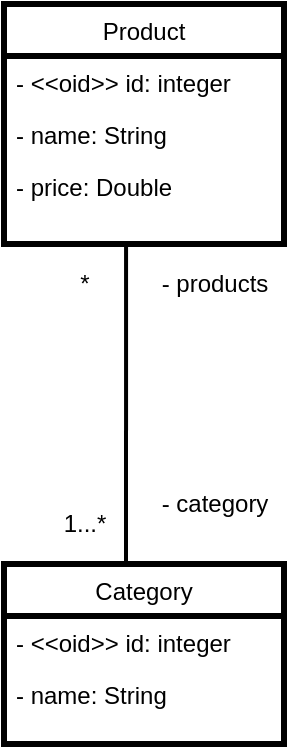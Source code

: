<mxfile version="14.6.13" type="device"><diagram id="C5RBs43oDa-KdzZeNtuy" name="Page-1"><mxGraphModel dx="946" dy="672" grid="1" gridSize="10" guides="1" tooltips="1" connect="1" arrows="1" fold="1" page="1" pageScale="1" pageWidth="827" pageHeight="1169" background="#ffffff" math="0" shadow="0"><root><mxCell id="WIyWlLk6GJQsqaUBKTNV-0"/><mxCell id="WIyWlLk6GJQsqaUBKTNV-1" parent="WIyWlLk6GJQsqaUBKTNV-0"/><mxCell id="ZbRXtXfejmkXmlPKjiwH-16" value="Product" style="swimlane;fontStyle=0;childLayout=stackLayout;horizontal=1;startSize=26;fillColor=none;horizontalStack=0;resizeParent=1;resizeParentMax=0;resizeLast=0;collapsible=1;marginBottom=0;strokeWidth=3;" vertex="1" parent="WIyWlLk6GJQsqaUBKTNV-1"><mxGeometry x="20" y="50" width="140" height="120" as="geometry"/></mxCell><mxCell id="ZbRXtXfejmkXmlPKjiwH-17" value="- &lt;&lt;oid&gt;&gt; id: integer" style="text;strokeColor=none;fillColor=none;align=left;verticalAlign=top;spacingLeft=4;spacingRight=4;overflow=hidden;rotatable=0;points=[[0,0.5],[1,0.5]];portConstraint=eastwest;" vertex="1" parent="ZbRXtXfejmkXmlPKjiwH-16"><mxGeometry y="26" width="140" height="26" as="geometry"/></mxCell><mxCell id="ZbRXtXfejmkXmlPKjiwH-18" value="- name: String " style="text;strokeColor=none;fillColor=none;align=left;verticalAlign=top;spacingLeft=4;spacingRight=4;overflow=hidden;rotatable=0;points=[[0,0.5],[1,0.5]];portConstraint=eastwest;" vertex="1" parent="ZbRXtXfejmkXmlPKjiwH-16"><mxGeometry y="52" width="140" height="26" as="geometry"/></mxCell><mxCell id="ZbRXtXfejmkXmlPKjiwH-19" value="- price: Double" style="text;align=left;verticalAlign=top;spacingLeft=4;spacingRight=4;overflow=hidden;rotatable=0;points=[[0,0.5],[1,0.5]];portConstraint=eastwest;" vertex="1" parent="ZbRXtXfejmkXmlPKjiwH-16"><mxGeometry y="78" width="140" height="42" as="geometry"/></mxCell><mxCell id="ZbRXtXfejmkXmlPKjiwH-21" value="Category" style="swimlane;fontStyle=0;childLayout=stackLayout;horizontal=1;startSize=26;fillColor=none;horizontalStack=0;resizeParent=1;resizeParentMax=0;resizeLast=0;collapsible=1;marginBottom=0;strokeWidth=3;" vertex="1" parent="WIyWlLk6GJQsqaUBKTNV-1"><mxGeometry x="20" y="330" width="140" height="90" as="geometry"/></mxCell><mxCell id="ZbRXtXfejmkXmlPKjiwH-22" value="- &lt;&lt;oid&gt;&gt; id: integer" style="text;strokeColor=none;fillColor=none;align=left;verticalAlign=top;spacingLeft=4;spacingRight=4;overflow=hidden;rotatable=0;points=[[0,0.5],[1,0.5]];portConstraint=eastwest;" vertex="1" parent="ZbRXtXfejmkXmlPKjiwH-21"><mxGeometry y="26" width="140" height="26" as="geometry"/></mxCell><mxCell id="ZbRXtXfejmkXmlPKjiwH-23" value="- name: String " style="text;strokeColor=none;fillColor=none;align=left;verticalAlign=top;spacingLeft=4;spacingRight=4;overflow=hidden;rotatable=0;points=[[0,0.5],[1,0.5]];portConstraint=eastwest;" vertex="1" parent="ZbRXtXfejmkXmlPKjiwH-21"><mxGeometry y="52" width="140" height="38" as="geometry"/></mxCell><mxCell id="ZbRXtXfejmkXmlPKjiwH-37" value="" style="endArrow=none;html=1;entryX=0.436;entryY=1;entryDx=0;entryDy=0;entryPerimeter=0;strokeWidth=2;" edge="1" parent="WIyWlLk6GJQsqaUBKTNV-1" target="ZbRXtXfejmkXmlPKjiwH-19"><mxGeometry width="50" height="50" relative="1" as="geometry"><mxPoint x="81" y="330" as="sourcePoint"/><mxPoint x="440" y="320" as="targetPoint"/></mxGeometry></mxCell><mxCell id="ZbRXtXfejmkXmlPKjiwH-39" value="- products" style="text;html=1;align=center;verticalAlign=middle;resizable=0;points=[];autosize=1;strokeColor=none;" vertex="1" parent="WIyWlLk6GJQsqaUBKTNV-1"><mxGeometry x="90" y="180" width="70" height="20" as="geometry"/></mxCell><mxCell id="ZbRXtXfejmkXmlPKjiwH-40" value="- category&lt;br&gt;" style="text;html=1;align=center;verticalAlign=middle;resizable=0;points=[];autosize=1;strokeColor=none;" vertex="1" parent="WIyWlLk6GJQsqaUBKTNV-1"><mxGeometry x="90" y="290" width="70" height="20" as="geometry"/></mxCell><mxCell id="ZbRXtXfejmkXmlPKjiwH-41" value="*" style="text;html=1;align=center;verticalAlign=middle;resizable=0;points=[];autosize=1;strokeColor=none;" vertex="1" parent="WIyWlLk6GJQsqaUBKTNV-1"><mxGeometry x="50" y="180" width="20" height="20" as="geometry"/></mxCell><mxCell id="ZbRXtXfejmkXmlPKjiwH-42" value="1...*" style="text;html=1;align=center;verticalAlign=middle;resizable=0;points=[];autosize=1;strokeColor=none;" vertex="1" parent="WIyWlLk6GJQsqaUBKTNV-1"><mxGeometry x="40" y="300" width="40" height="20" as="geometry"/></mxCell></root></mxGraphModel></diagram></mxfile>